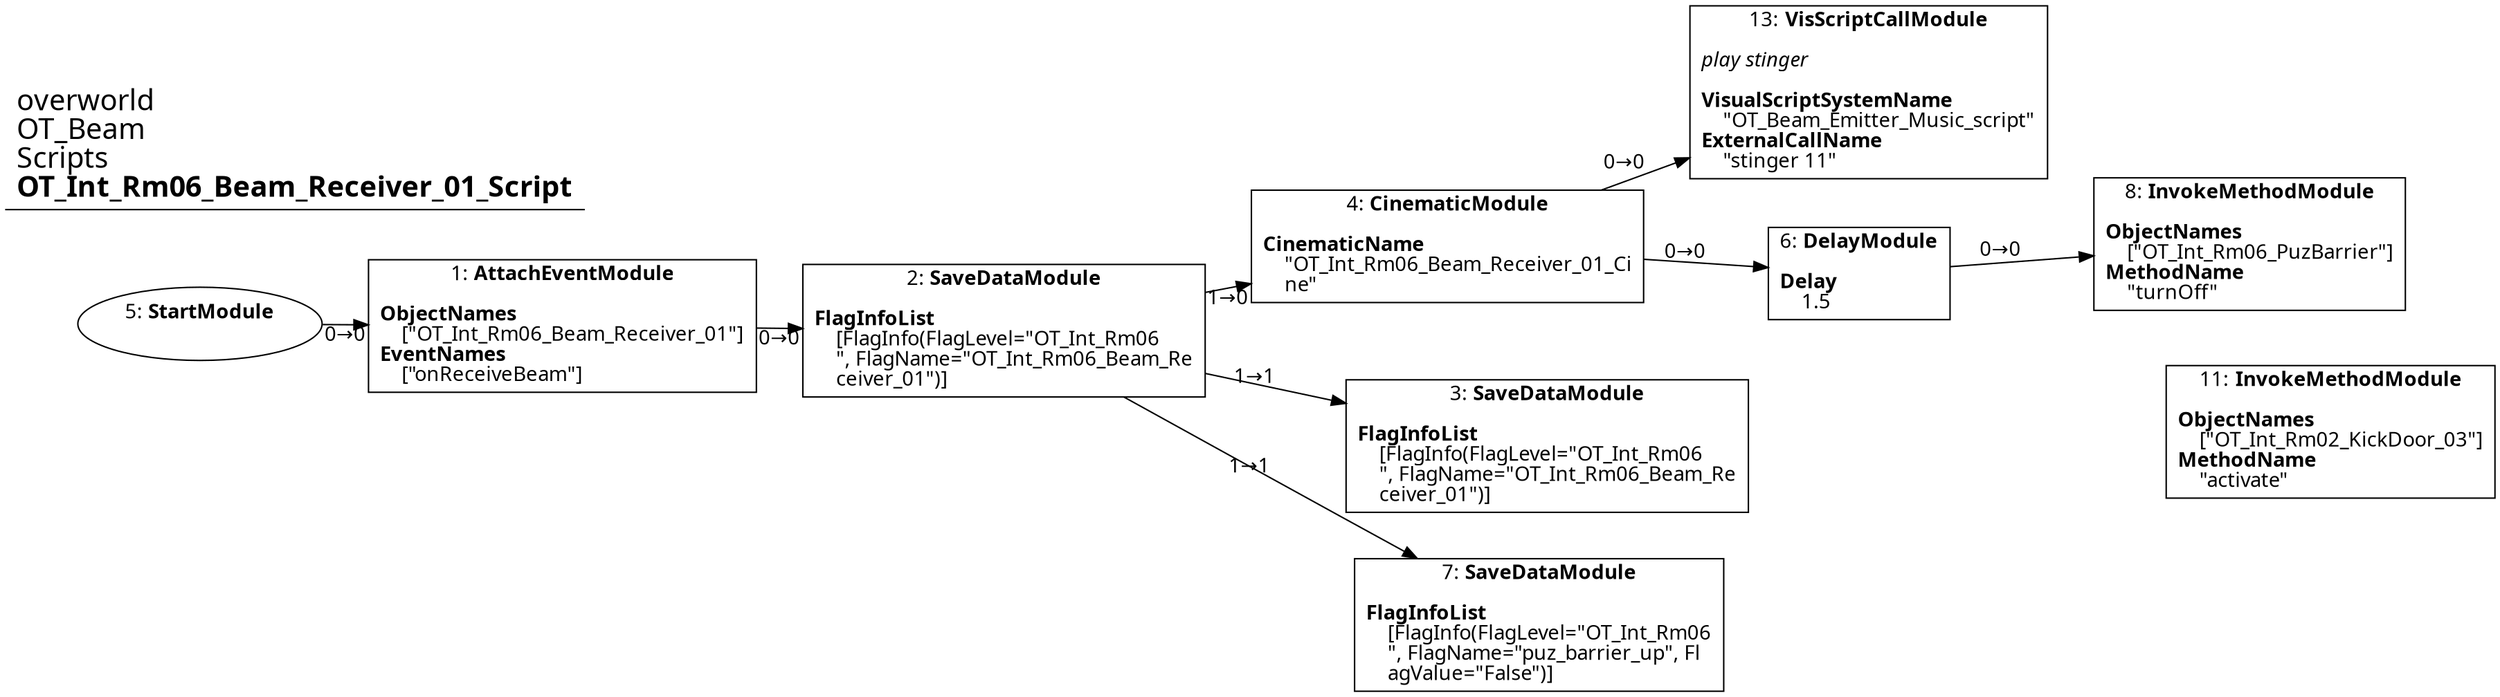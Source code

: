 digraph {
    layout = fdp;
    overlap = prism;
    sep = "+16";
    splines = spline;

    node [ shape = box ];

    graph [ fontname = "Segoe UI" ];
    node [ fontname = "Segoe UI" ];
    edge [ fontname = "Segoe UI" ];

    1 [ label = <1: <b>AttachEventModule</b><br/><br/><b>ObjectNames</b><br align="left"/>    [&quot;OT_Int_Rm06_Beam_Receiver_01&quot;]<br align="left"/><b>EventNames</b><br align="left"/>    [&quot;onReceiveBeam&quot;]<br align="left"/>> ];
    1 [ pos = "0.178,-0.28800002!" ];
    1 -> 2 [ label = "0→0" ];

    2 [ label = <2: <b>SaveDataModule</b><br/><br/><b>FlagInfoList</b><br align="left"/>    [FlagInfo(FlagLevel=&quot;OT_Int_Rm06<br align="left"/>    &quot;, FlagName=&quot;OT_Int_Rm06_Beam_Re<br align="left"/>    ceiver_01&quot;)]<br align="left"/>> ];
    2 [ pos = "0.42100003,-0.28800002!" ];
    2 -> 4 [ label = "1→0" ];
    2 -> 3 [ label = "1→1" ];
    2 -> 7 [ label = "1→1" ];

    3 [ label = <3: <b>SaveDataModule</b><br/><br/><b>FlagInfoList</b><br align="left"/>    [FlagInfo(FlagLevel=&quot;OT_Int_Rm06<br align="left"/>    &quot;, FlagName=&quot;OT_Int_Rm06_Beam_Re<br align="left"/>    ceiver_01&quot;)]<br align="left"/>> ];
    3 [ pos = "0.70400006,-0.38200003!" ];

    4 [ label = <4: <b>CinematicModule</b><br/><br/><b>CinematicName</b><br align="left"/>    &quot;OT_Int_Rm06_Beam_Receiver_01_Ci<br align="left"/>    ne&quot;<br align="left"/>> ];
    4 [ pos = "0.70100003,-0.22500001!" ];
    4 -> 6 [ label = "0→0" ];
    4 -> 13 [ label = "0→0" ];

    5 [ label = <5: <b>StartModule</b><br/><br/>> ];
    5 [ shape = oval ]
    5 [ pos = "-0.028,-0.28800002!" ];
    5 -> 1 [ label = "0→0" ];

    6 [ label = <6: <b>DelayModule</b><br/><br/><b>Delay</b><br align="left"/>    1.5<br align="left"/>> ];
    6 [ pos = "0.95400006,-0.22500001!" ];
    6 -> 8 [ label = "0→0" ];

    7 [ label = <7: <b>SaveDataModule</b><br/><br/><b>FlagInfoList</b><br align="left"/>    [FlagInfo(FlagLevel=&quot;OT_Int_Rm06<br align="left"/>    &quot;, FlagName=&quot;puz_barrier_up&quot;, Fl<br align="left"/>    agValue=&quot;False&quot;)]<br align="left"/>> ];
    7 [ pos = "0.70400006,-0.517!" ];

    8 [ label = <8: <b>InvokeMethodModule</b><br/><br/><b>ObjectNames</b><br align="left"/>    [&quot;OT_Int_Rm06_PuzBarrier&quot;]<br align="left"/><b>MethodName</b><br align="left"/>    &quot;turnOff&quot;<br align="left"/>> ];
    8 [ pos = "1.166,-0.22500001!" ];

    11 [ label = <11: <b>InvokeMethodModule</b><br/><br/><b>ObjectNames</b><br align="left"/>    [&quot;OT_Int_Rm02_KickDoor_03&quot;]<br align="left"/><b>MethodName</b><br align="left"/>    &quot;activate&quot;<br align="left"/>> ];
    11 [ pos = "1.167,-0.36100003!" ];

    13 [ label = <13: <b>VisScriptCallModule</b><br/><br/><i>play stinger<br align="left"/></i><br align="left"/><b>VisualScriptSystemName</b><br align="left"/>    &quot;OT_Beam_Emitter_Music_script&quot;<br align="left"/><b>ExternalCallName</b><br align="left"/>    &quot;stinger 11&quot;<br align="left"/>> ];
    13 [ pos = "0.95300007,-0.15400001!" ];

    title [ pos = "-0.029000001,-0.15300001!" ];
    title [ shape = underline ];
    title [ label = <<font point-size="20">overworld<br align="left"/>OT_Beam<br align="left"/>Scripts<br align="left"/><b>OT_Int_Rm06_Beam_Receiver_01_Script</b><br align="left"/></font>> ];
}
